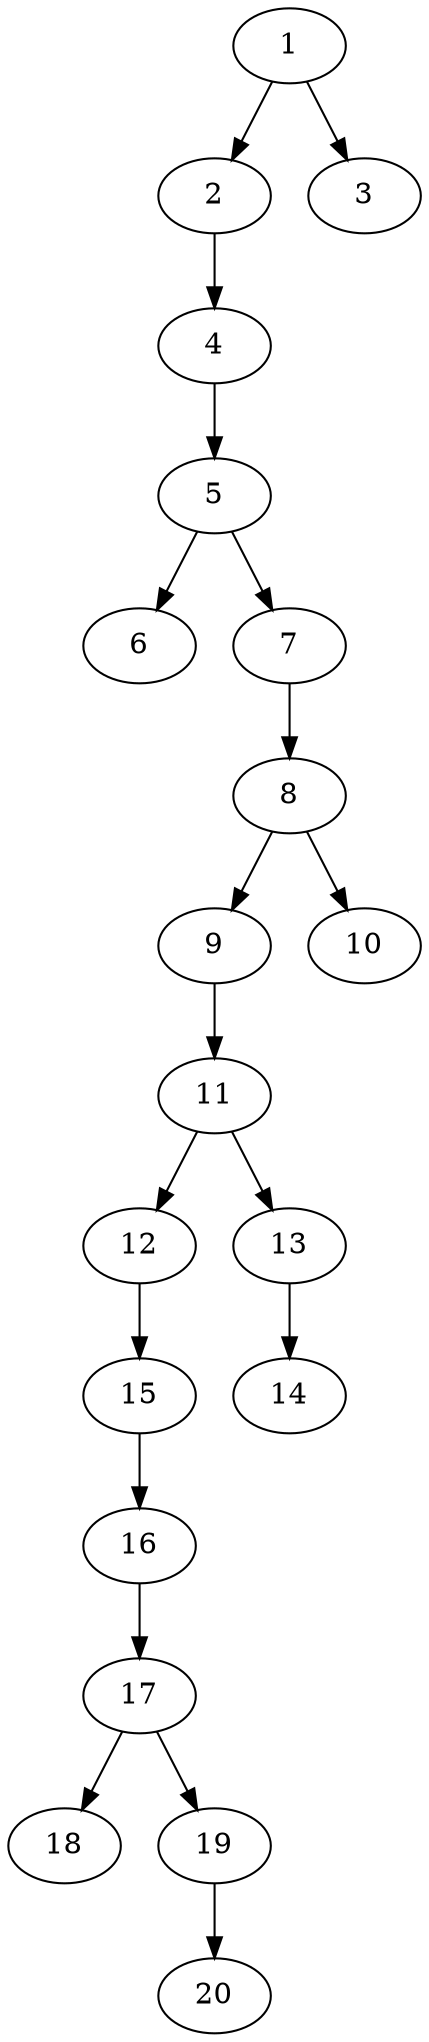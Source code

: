 // DAG automatically generated by daggen at Thu Oct  3 13:58:42 2019
// ./daggen --dot -n 20 --ccr 0.3 --fat 0.3 --regular 0.5 --density 0.5 --mindata 5242880 --maxdata 52428800 
digraph G {
  1 [size="32781653", alpha="0.10", expect_size="9834496"] 
  1 -> 2 [size ="9834496"]
  1 -> 3 [size ="9834496"]
  2 [size="129699840", alpha="0.07", expect_size="38909952"] 
  2 -> 4 [size ="38909952"]
  3 [size="78701227", alpha="0.09", expect_size="23610368"] 
  4 [size="113943893", alpha="0.13", expect_size="34183168"] 
  4 -> 5 [size ="34183168"]
  5 [size="48561493", alpha="0.19", expect_size="14568448"] 
  5 -> 6 [size ="14568448"]
  5 -> 7 [size ="14568448"]
  6 [size="64723627", alpha="0.04", expect_size="19417088"] 
  7 [size="56507733", alpha="0.06", expect_size="16952320"] 
  7 -> 8 [size ="16952320"]
  8 [size="137615360", alpha="0.19", expect_size="41284608"] 
  8 -> 9 [size ="41284608"]
  8 -> 10 [size ="41284608"]
  9 [size="169403733", alpha="0.12", expect_size="50821120"] 
  9 -> 11 [size ="50821120"]
  10 [size="42038613", alpha="0.06", expect_size="12611584"] 
  11 [size="89245013", alpha="0.02", expect_size="26773504"] 
  11 -> 12 [size ="26773504"]
  11 -> 13 [size ="26773504"]
  12 [size="165266773", alpha="0.18", expect_size="49580032"] 
  12 -> 15 [size ="49580032"]
  13 [size="62627840", alpha="0.11", expect_size="18788352"] 
  13 -> 14 [size ="18788352"]
  14 [size="134550187", alpha="0.18", expect_size="40365056"] 
  15 [size="76813653", alpha="0.11", expect_size="23044096"] 
  15 -> 16 [size ="23044096"]
  16 [size="72816640", alpha="0.11", expect_size="21844992"] 
  16 -> 17 [size ="21844992"]
  17 [size="106048853", alpha="0.13", expect_size="31814656"] 
  17 -> 18 [size ="31814656"]
  17 -> 19 [size ="31814656"]
  18 [size="152019627", alpha="0.15", expect_size="45605888"] 
  19 [size="143889067", alpha="0.08", expect_size="43166720"] 
  19 -> 20 [size ="43166720"]
  20 [size="77844480", alpha="0.06", expect_size="23353344"] 
}
